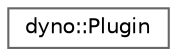 digraph "Graphical Class Hierarchy"
{
 // LATEX_PDF_SIZE
  bgcolor="transparent";
  edge [fontname=Helvetica,fontsize=10,labelfontname=Helvetica,labelfontsize=10];
  node [fontname=Helvetica,fontsize=10,shape=box,height=0.2,width=0.4];
  rankdir="LR";
  Node0 [id="Node000000",label="dyno::Plugin",height=0.2,width=0.4,color="grey40", fillcolor="white", style="filled",URL="$classdyno_1_1_plugin.html",tooltip="Class form managing and encapsulating shared libraries loading"];
}
